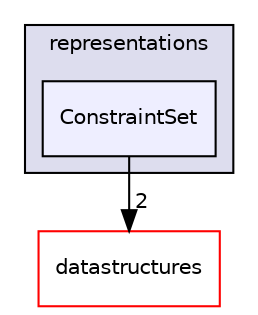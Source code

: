 digraph "/home/travis/build/hypro/hypro/src/hypro/representations/ConstraintSet" {
  compound=true
  node [ fontsize="10", fontname="Helvetica"];
  edge [ labelfontsize="10", labelfontname="Helvetica"];
  subgraph clusterdir_7fa927d8fbf9dfbeef69af27f63bc81b {
    graph [ bgcolor="#ddddee", pencolor="black", label="representations" fontname="Helvetica", fontsize="10", URL="dir_7fa927d8fbf9dfbeef69af27f63bc81b.html"]
  dir_c69b7163a8becb19bca702fdae1c2050 [shape=box, label="ConstraintSet", style="filled", fillcolor="#eeeeff", pencolor="black", URL="dir_c69b7163a8becb19bca702fdae1c2050.html"];
  }
  dir_bce2075adec303dcb2f0c4fbfcbc8493 [shape=box label="datastructures" fillcolor="white" style="filled" color="red" URL="dir_bce2075adec303dcb2f0c4fbfcbc8493.html"];
  dir_c69b7163a8becb19bca702fdae1c2050->dir_bce2075adec303dcb2f0c4fbfcbc8493 [headlabel="2", labeldistance=1.5 headhref="dir_000037_000023.html"];
}
